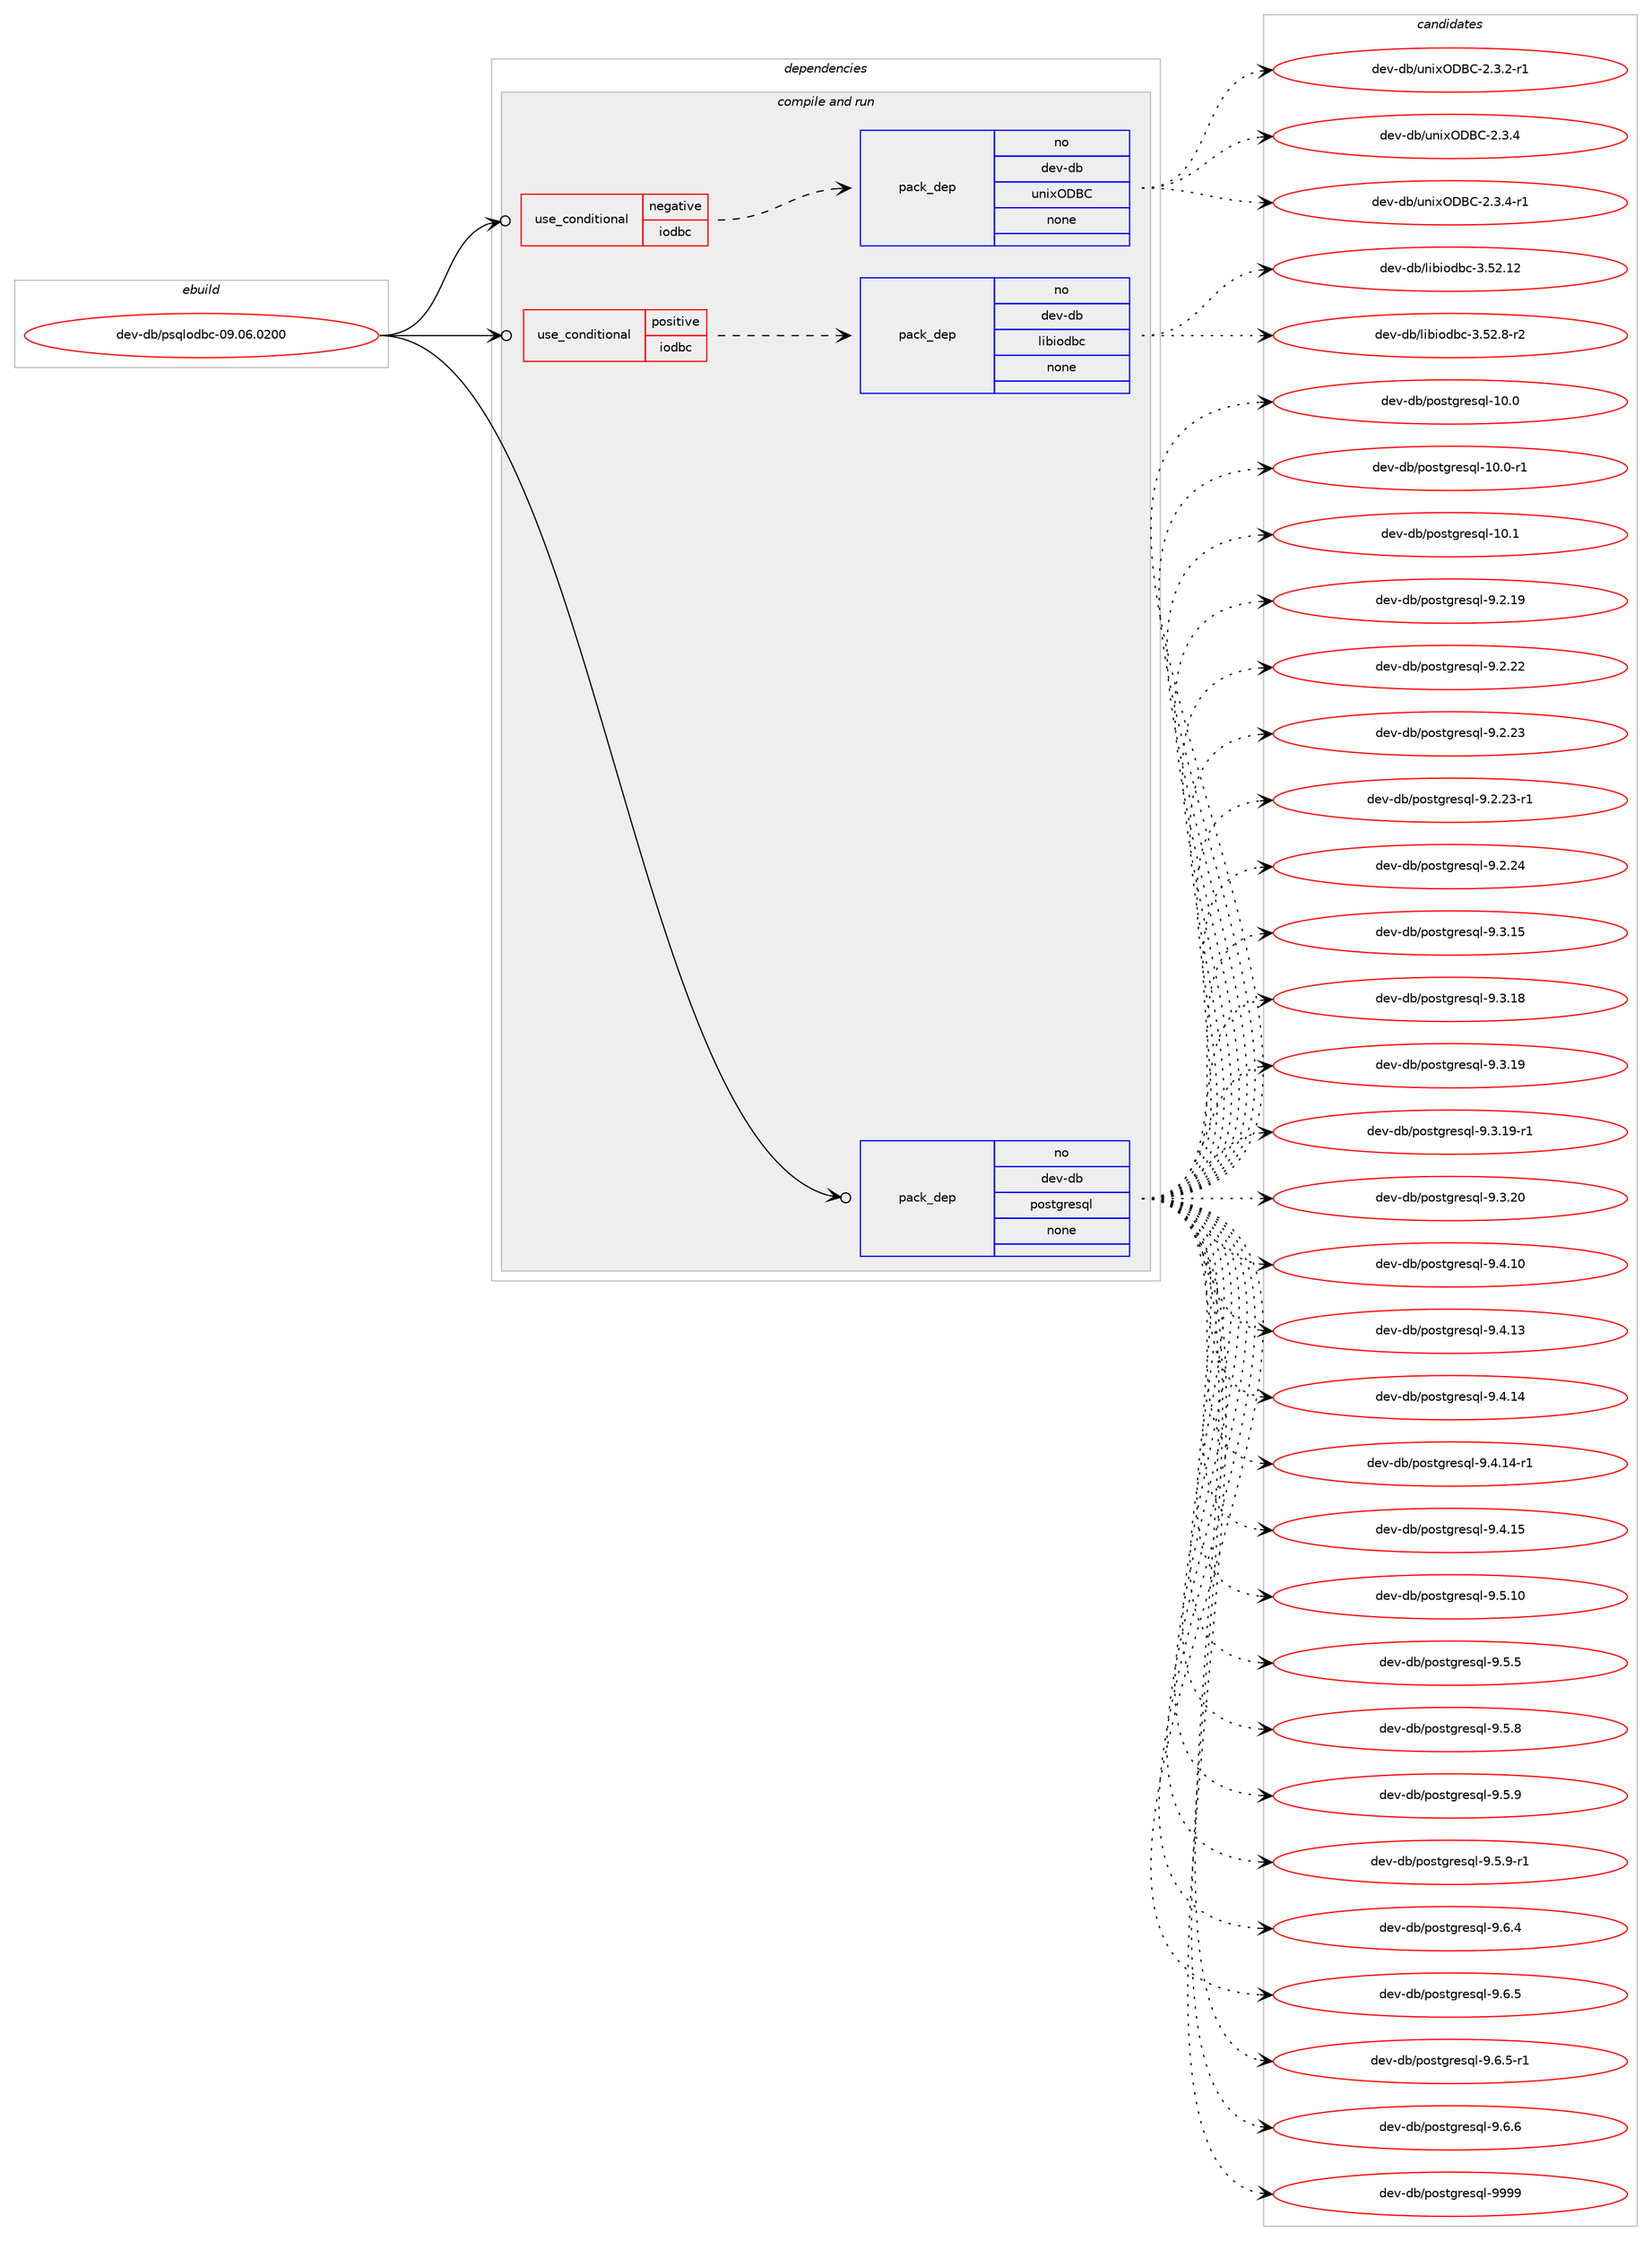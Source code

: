 digraph prolog {

# *************
# Graph options
# *************

newrank=true;
concentrate=true;
compound=true;
graph [rankdir=LR,fontname=Helvetica,fontsize=10,ranksep=1.5];#, ranksep=2.5, nodesep=0.2];
edge  [arrowhead=vee];
node  [fontname=Helvetica,fontsize=10];

# **********
# The ebuild
# **********

subgraph cluster_leftcol {
color=gray;
rank=same;
label=<<i>ebuild</i>>;
id [label="dev-db/psqlodbc-09.06.0200", color=red, width=4, href="../dev-db/psqlodbc-09.06.0200.svg"];
}

# ****************
# The dependencies
# ****************

subgraph cluster_midcol {
color=gray;
label=<<i>dependencies</i>>;
subgraph cluster_compile {
fillcolor="#eeeeee";
style=filled;
label=<<i>compile</i>>;
}
subgraph cluster_compileandrun {
fillcolor="#eeeeee";
style=filled;
label=<<i>compile and run</i>>;
subgraph cond17301 {
dependency70657 [label=<<TABLE BORDER="0" CELLBORDER="1" CELLSPACING="0" CELLPADDING="4"><TR><TD ROWSPAN="3" CELLPADDING="10">use_conditional</TD></TR><TR><TD>negative</TD></TR><TR><TD>iodbc</TD></TR></TABLE>>, shape=none, color=red];
subgraph pack51811 {
dependency70658 [label=<<TABLE BORDER="0" CELLBORDER="1" CELLSPACING="0" CELLPADDING="4" WIDTH="220"><TR><TD ROWSPAN="6" CELLPADDING="30">pack_dep</TD></TR><TR><TD WIDTH="110">no</TD></TR><TR><TD>dev-db</TD></TR><TR><TD>unixODBC</TD></TR><TR><TD>none</TD></TR><TR><TD></TD></TR></TABLE>>, shape=none, color=blue];
}
dependency70657:e -> dependency70658:w [weight=20,style="dashed",arrowhead="vee"];
}
id:e -> dependency70657:w [weight=20,style="solid",arrowhead="odotvee"];
subgraph cond17302 {
dependency70659 [label=<<TABLE BORDER="0" CELLBORDER="1" CELLSPACING="0" CELLPADDING="4"><TR><TD ROWSPAN="3" CELLPADDING="10">use_conditional</TD></TR><TR><TD>positive</TD></TR><TR><TD>iodbc</TD></TR></TABLE>>, shape=none, color=red];
subgraph pack51812 {
dependency70660 [label=<<TABLE BORDER="0" CELLBORDER="1" CELLSPACING="0" CELLPADDING="4" WIDTH="220"><TR><TD ROWSPAN="6" CELLPADDING="30">pack_dep</TD></TR><TR><TD WIDTH="110">no</TD></TR><TR><TD>dev-db</TD></TR><TR><TD>libiodbc</TD></TR><TR><TD>none</TD></TR><TR><TD></TD></TR></TABLE>>, shape=none, color=blue];
}
dependency70659:e -> dependency70660:w [weight=20,style="dashed",arrowhead="vee"];
}
id:e -> dependency70659:w [weight=20,style="solid",arrowhead="odotvee"];
subgraph pack51813 {
dependency70661 [label=<<TABLE BORDER="0" CELLBORDER="1" CELLSPACING="0" CELLPADDING="4" WIDTH="220"><TR><TD ROWSPAN="6" CELLPADDING="30">pack_dep</TD></TR><TR><TD WIDTH="110">no</TD></TR><TR><TD>dev-db</TD></TR><TR><TD>postgresql</TD></TR><TR><TD>none</TD></TR><TR><TD></TD></TR></TABLE>>, shape=none, color=blue];
}
id:e -> dependency70661:w [weight=20,style="solid",arrowhead="odotvee"];
}
subgraph cluster_run {
fillcolor="#eeeeee";
style=filled;
label=<<i>run</i>>;
}
}

# **************
# The candidates
# **************

subgraph cluster_choices {
rank=same;
color=gray;
label=<<i>candidates</i>>;

subgraph choice51811 {
color=black;
nodesep=1;
choice100101118451009847117110105120796866674550465146504511449 [label="dev-db/unixODBC-2.3.2-r1", color=red, width=4,href="../dev-db/unixODBC-2.3.2-r1.svg"];
choice10010111845100984711711010512079686667455046514652 [label="dev-db/unixODBC-2.3.4", color=red, width=4,href="../dev-db/unixODBC-2.3.4.svg"];
choice100101118451009847117110105120796866674550465146524511449 [label="dev-db/unixODBC-2.3.4-r1", color=red, width=4,href="../dev-db/unixODBC-2.3.4-r1.svg"];
dependency70658:e -> choice100101118451009847117110105120796866674550465146504511449:w [style=dotted,weight="100"];
dependency70658:e -> choice10010111845100984711711010512079686667455046514652:w [style=dotted,weight="100"];
dependency70658:e -> choice100101118451009847117110105120796866674550465146524511449:w [style=dotted,weight="100"];
}
subgraph choice51812 {
color=black;
nodesep=1;
choice1001011184510098471081059810511110098994551465350464950 [label="dev-db/libiodbc-3.52.12", color=red, width=4,href="../dev-db/libiodbc-3.52.12.svg"];
choice100101118451009847108105981051111009899455146535046564511450 [label="dev-db/libiodbc-3.52.8-r2", color=red, width=4,href="../dev-db/libiodbc-3.52.8-r2.svg"];
dependency70660:e -> choice1001011184510098471081059810511110098994551465350464950:w [style=dotted,weight="100"];
dependency70660:e -> choice100101118451009847108105981051111009899455146535046564511450:w [style=dotted,weight="100"];
}
subgraph choice51813 {
color=black;
nodesep=1;
choice1001011184510098471121111151161031141011151131084549484648 [label="dev-db/postgresql-10.0", color=red, width=4,href="../dev-db/postgresql-10.0.svg"];
choice10010111845100984711211111511610311410111511310845494846484511449 [label="dev-db/postgresql-10.0-r1", color=red, width=4,href="../dev-db/postgresql-10.0-r1.svg"];
choice1001011184510098471121111151161031141011151131084549484649 [label="dev-db/postgresql-10.1", color=red, width=4,href="../dev-db/postgresql-10.1.svg"];
choice10010111845100984711211111511610311410111511310845574650464957 [label="dev-db/postgresql-9.2.19", color=red, width=4,href="../dev-db/postgresql-9.2.19.svg"];
choice10010111845100984711211111511610311410111511310845574650465050 [label="dev-db/postgresql-9.2.22", color=red, width=4,href="../dev-db/postgresql-9.2.22.svg"];
choice10010111845100984711211111511610311410111511310845574650465051 [label="dev-db/postgresql-9.2.23", color=red, width=4,href="../dev-db/postgresql-9.2.23.svg"];
choice100101118451009847112111115116103114101115113108455746504650514511449 [label="dev-db/postgresql-9.2.23-r1", color=red, width=4,href="../dev-db/postgresql-9.2.23-r1.svg"];
choice10010111845100984711211111511610311410111511310845574650465052 [label="dev-db/postgresql-9.2.24", color=red, width=4,href="../dev-db/postgresql-9.2.24.svg"];
choice10010111845100984711211111511610311410111511310845574651464953 [label="dev-db/postgresql-9.3.15", color=red, width=4,href="../dev-db/postgresql-9.3.15.svg"];
choice10010111845100984711211111511610311410111511310845574651464956 [label="dev-db/postgresql-9.3.18", color=red, width=4,href="../dev-db/postgresql-9.3.18.svg"];
choice10010111845100984711211111511610311410111511310845574651464957 [label="dev-db/postgresql-9.3.19", color=red, width=4,href="../dev-db/postgresql-9.3.19.svg"];
choice100101118451009847112111115116103114101115113108455746514649574511449 [label="dev-db/postgresql-9.3.19-r1", color=red, width=4,href="../dev-db/postgresql-9.3.19-r1.svg"];
choice10010111845100984711211111511610311410111511310845574651465048 [label="dev-db/postgresql-9.3.20", color=red, width=4,href="../dev-db/postgresql-9.3.20.svg"];
choice10010111845100984711211111511610311410111511310845574652464948 [label="dev-db/postgresql-9.4.10", color=red, width=4,href="../dev-db/postgresql-9.4.10.svg"];
choice10010111845100984711211111511610311410111511310845574652464951 [label="dev-db/postgresql-9.4.13", color=red, width=4,href="../dev-db/postgresql-9.4.13.svg"];
choice10010111845100984711211111511610311410111511310845574652464952 [label="dev-db/postgresql-9.4.14", color=red, width=4,href="../dev-db/postgresql-9.4.14.svg"];
choice100101118451009847112111115116103114101115113108455746524649524511449 [label="dev-db/postgresql-9.4.14-r1", color=red, width=4,href="../dev-db/postgresql-9.4.14-r1.svg"];
choice10010111845100984711211111511610311410111511310845574652464953 [label="dev-db/postgresql-9.4.15", color=red, width=4,href="../dev-db/postgresql-9.4.15.svg"];
choice10010111845100984711211111511610311410111511310845574653464948 [label="dev-db/postgresql-9.5.10", color=red, width=4,href="../dev-db/postgresql-9.5.10.svg"];
choice100101118451009847112111115116103114101115113108455746534653 [label="dev-db/postgresql-9.5.5", color=red, width=4,href="../dev-db/postgresql-9.5.5.svg"];
choice100101118451009847112111115116103114101115113108455746534656 [label="dev-db/postgresql-9.5.8", color=red, width=4,href="../dev-db/postgresql-9.5.8.svg"];
choice100101118451009847112111115116103114101115113108455746534657 [label="dev-db/postgresql-9.5.9", color=red, width=4,href="../dev-db/postgresql-9.5.9.svg"];
choice1001011184510098471121111151161031141011151131084557465346574511449 [label="dev-db/postgresql-9.5.9-r1", color=red, width=4,href="../dev-db/postgresql-9.5.9-r1.svg"];
choice100101118451009847112111115116103114101115113108455746544652 [label="dev-db/postgresql-9.6.4", color=red, width=4,href="../dev-db/postgresql-9.6.4.svg"];
choice100101118451009847112111115116103114101115113108455746544653 [label="dev-db/postgresql-9.6.5", color=red, width=4,href="../dev-db/postgresql-9.6.5.svg"];
choice1001011184510098471121111151161031141011151131084557465446534511449 [label="dev-db/postgresql-9.6.5-r1", color=red, width=4,href="../dev-db/postgresql-9.6.5-r1.svg"];
choice100101118451009847112111115116103114101115113108455746544654 [label="dev-db/postgresql-9.6.6", color=red, width=4,href="../dev-db/postgresql-9.6.6.svg"];
choice1001011184510098471121111151161031141011151131084557575757 [label="dev-db/postgresql-9999", color=red, width=4,href="../dev-db/postgresql-9999.svg"];
dependency70661:e -> choice1001011184510098471121111151161031141011151131084549484648:w [style=dotted,weight="100"];
dependency70661:e -> choice10010111845100984711211111511610311410111511310845494846484511449:w [style=dotted,weight="100"];
dependency70661:e -> choice1001011184510098471121111151161031141011151131084549484649:w [style=dotted,weight="100"];
dependency70661:e -> choice10010111845100984711211111511610311410111511310845574650464957:w [style=dotted,weight="100"];
dependency70661:e -> choice10010111845100984711211111511610311410111511310845574650465050:w [style=dotted,weight="100"];
dependency70661:e -> choice10010111845100984711211111511610311410111511310845574650465051:w [style=dotted,weight="100"];
dependency70661:e -> choice100101118451009847112111115116103114101115113108455746504650514511449:w [style=dotted,weight="100"];
dependency70661:e -> choice10010111845100984711211111511610311410111511310845574650465052:w [style=dotted,weight="100"];
dependency70661:e -> choice10010111845100984711211111511610311410111511310845574651464953:w [style=dotted,weight="100"];
dependency70661:e -> choice10010111845100984711211111511610311410111511310845574651464956:w [style=dotted,weight="100"];
dependency70661:e -> choice10010111845100984711211111511610311410111511310845574651464957:w [style=dotted,weight="100"];
dependency70661:e -> choice100101118451009847112111115116103114101115113108455746514649574511449:w [style=dotted,weight="100"];
dependency70661:e -> choice10010111845100984711211111511610311410111511310845574651465048:w [style=dotted,weight="100"];
dependency70661:e -> choice10010111845100984711211111511610311410111511310845574652464948:w [style=dotted,weight="100"];
dependency70661:e -> choice10010111845100984711211111511610311410111511310845574652464951:w [style=dotted,weight="100"];
dependency70661:e -> choice10010111845100984711211111511610311410111511310845574652464952:w [style=dotted,weight="100"];
dependency70661:e -> choice100101118451009847112111115116103114101115113108455746524649524511449:w [style=dotted,weight="100"];
dependency70661:e -> choice10010111845100984711211111511610311410111511310845574652464953:w [style=dotted,weight="100"];
dependency70661:e -> choice10010111845100984711211111511610311410111511310845574653464948:w [style=dotted,weight="100"];
dependency70661:e -> choice100101118451009847112111115116103114101115113108455746534653:w [style=dotted,weight="100"];
dependency70661:e -> choice100101118451009847112111115116103114101115113108455746534656:w [style=dotted,weight="100"];
dependency70661:e -> choice100101118451009847112111115116103114101115113108455746534657:w [style=dotted,weight="100"];
dependency70661:e -> choice1001011184510098471121111151161031141011151131084557465346574511449:w [style=dotted,weight="100"];
dependency70661:e -> choice100101118451009847112111115116103114101115113108455746544652:w [style=dotted,weight="100"];
dependency70661:e -> choice100101118451009847112111115116103114101115113108455746544653:w [style=dotted,weight="100"];
dependency70661:e -> choice1001011184510098471121111151161031141011151131084557465446534511449:w [style=dotted,weight="100"];
dependency70661:e -> choice100101118451009847112111115116103114101115113108455746544654:w [style=dotted,weight="100"];
dependency70661:e -> choice1001011184510098471121111151161031141011151131084557575757:w [style=dotted,weight="100"];
}
}

}
